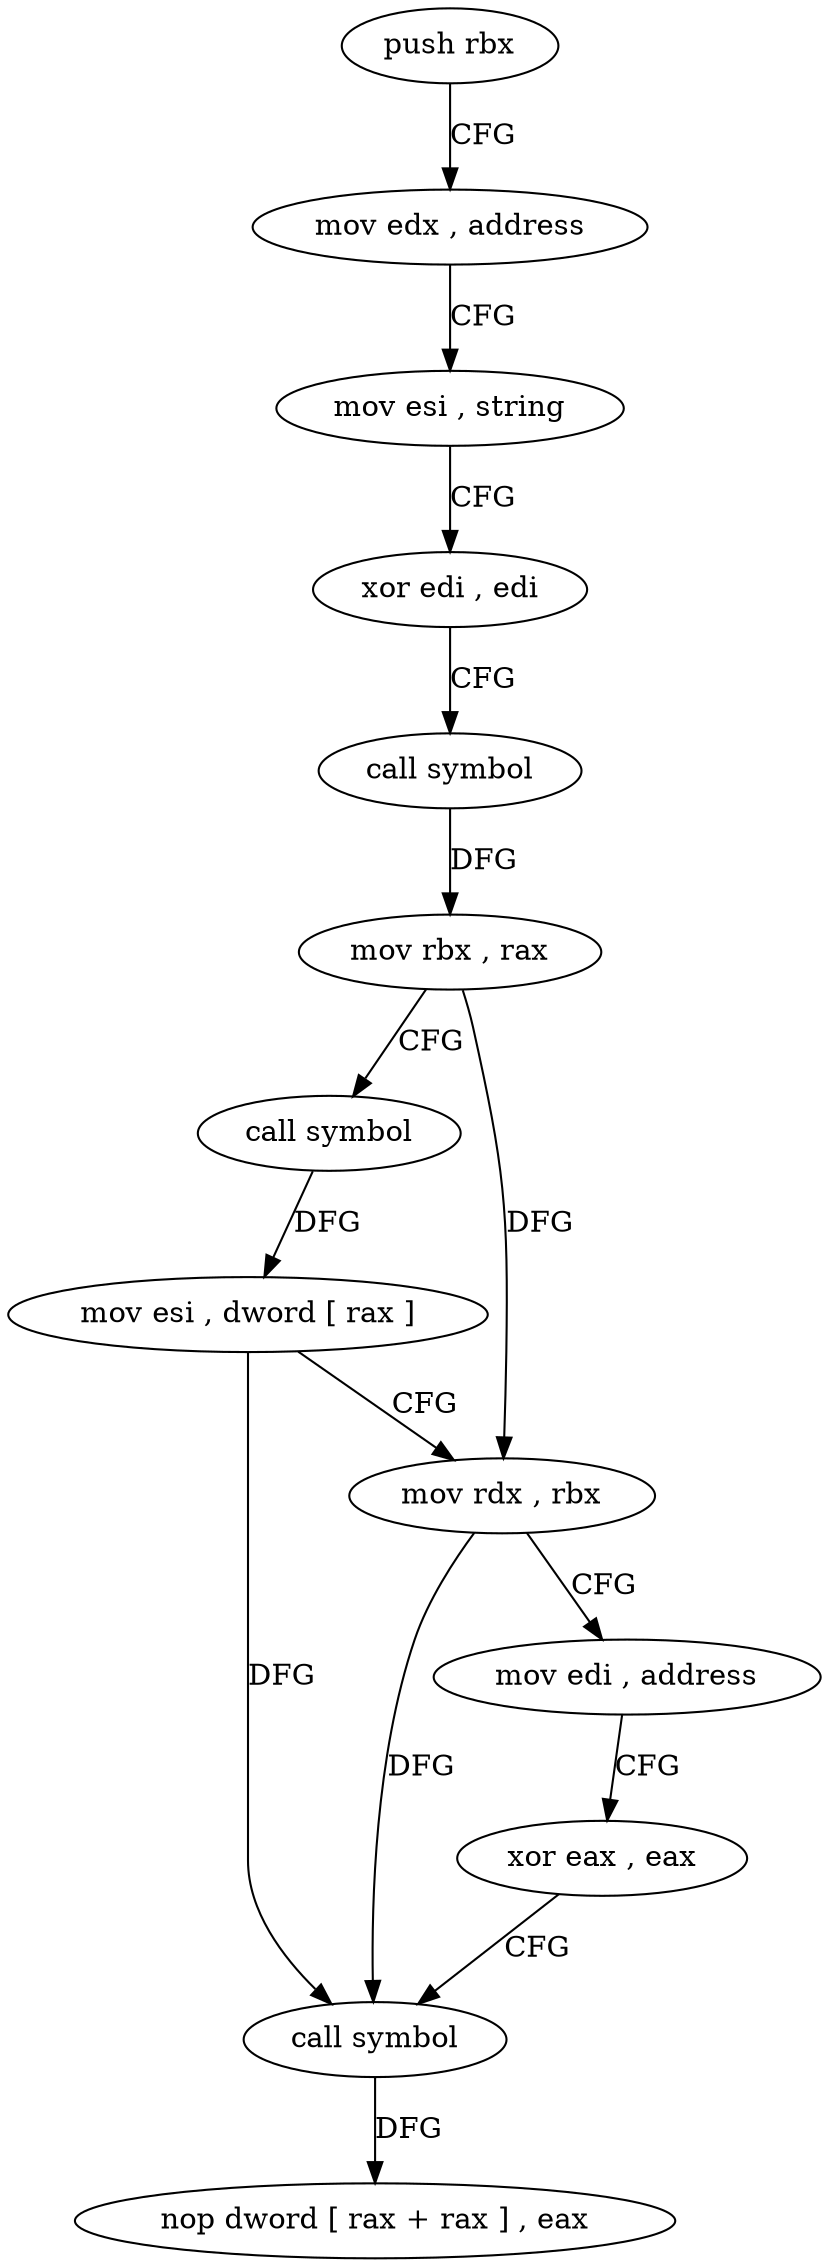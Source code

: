 digraph "func" {
"4201120" [label = "push rbx" ]
"4201121" [label = "mov edx , address" ]
"4201126" [label = "mov esi , string" ]
"4201131" [label = "xor edi , edi" ]
"4201133" [label = "call symbol" ]
"4201138" [label = "mov rbx , rax" ]
"4201141" [label = "call symbol" ]
"4201146" [label = "mov esi , dword [ rax ]" ]
"4201148" [label = "mov rdx , rbx" ]
"4201151" [label = "mov edi , address" ]
"4201156" [label = "xor eax , eax" ]
"4201158" [label = "call symbol" ]
"4201163" [label = "nop dword [ rax + rax ] , eax" ]
"4201120" -> "4201121" [ label = "CFG" ]
"4201121" -> "4201126" [ label = "CFG" ]
"4201126" -> "4201131" [ label = "CFG" ]
"4201131" -> "4201133" [ label = "CFG" ]
"4201133" -> "4201138" [ label = "DFG" ]
"4201138" -> "4201141" [ label = "CFG" ]
"4201138" -> "4201148" [ label = "DFG" ]
"4201141" -> "4201146" [ label = "DFG" ]
"4201146" -> "4201148" [ label = "CFG" ]
"4201146" -> "4201158" [ label = "DFG" ]
"4201148" -> "4201151" [ label = "CFG" ]
"4201148" -> "4201158" [ label = "DFG" ]
"4201151" -> "4201156" [ label = "CFG" ]
"4201156" -> "4201158" [ label = "CFG" ]
"4201158" -> "4201163" [ label = "DFG" ]
}

